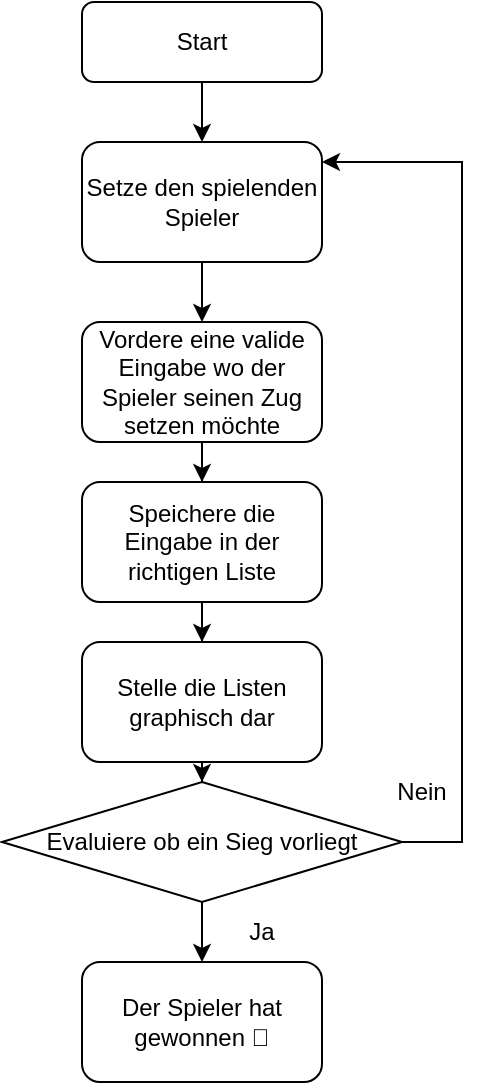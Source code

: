 <mxfile version="15.7.0" type="device"><diagram id="C5RBs43oDa-KdzZeNtuy" name="Page-1"><mxGraphModel dx="826" dy="363" grid="1" gridSize="10" guides="1" tooltips="1" connect="1" arrows="1" fold="1" page="1" pageScale="1" pageWidth="827" pageHeight="1169" math="0" shadow="0"><root><mxCell id="WIyWlLk6GJQsqaUBKTNV-0"/><mxCell id="WIyWlLk6GJQsqaUBKTNV-1" parent="WIyWlLk6GJQsqaUBKTNV-0"/><mxCell id="hXZaoxopx6Sipc1DhcCO-12" value="" style="edgeStyle=orthogonalEdgeStyle;rounded=0;orthogonalLoop=1;jettySize=auto;html=1;" edge="1" parent="WIyWlLk6GJQsqaUBKTNV-1" source="WIyWlLk6GJQsqaUBKTNV-3" target="hXZaoxopx6Sipc1DhcCO-0"><mxGeometry relative="1" as="geometry"/></mxCell><mxCell id="WIyWlLk6GJQsqaUBKTNV-3" value="Start" style="rounded=1;whiteSpace=wrap;html=1;fontSize=12;glass=0;strokeWidth=1;shadow=0;" parent="WIyWlLk6GJQsqaUBKTNV-1" vertex="1"><mxGeometry x="160" y="100" width="120" height="40" as="geometry"/></mxCell><mxCell id="hXZaoxopx6Sipc1DhcCO-11" value="" style="edgeStyle=orthogonalEdgeStyle;rounded=0;orthogonalLoop=1;jettySize=auto;html=1;" edge="1" parent="WIyWlLk6GJQsqaUBKTNV-1" source="hXZaoxopx6Sipc1DhcCO-0" target="hXZaoxopx6Sipc1DhcCO-1"><mxGeometry relative="1" as="geometry"/></mxCell><mxCell id="hXZaoxopx6Sipc1DhcCO-0" value="Setze den spielenden Spieler" style="rounded=1;whiteSpace=wrap;html=1;" vertex="1" parent="WIyWlLk6GJQsqaUBKTNV-1"><mxGeometry x="160" y="170" width="120" height="60" as="geometry"/></mxCell><mxCell id="hXZaoxopx6Sipc1DhcCO-6" value="" style="edgeStyle=orthogonalEdgeStyle;rounded=0;orthogonalLoop=1;jettySize=auto;html=1;" edge="1" parent="WIyWlLk6GJQsqaUBKTNV-1" source="hXZaoxopx6Sipc1DhcCO-1" target="hXZaoxopx6Sipc1DhcCO-2"><mxGeometry relative="1" as="geometry"/></mxCell><mxCell id="hXZaoxopx6Sipc1DhcCO-1" value="Vordere eine valide Eingabe wo der Spieler seinen Zug setzen möchte" style="rounded=1;whiteSpace=wrap;html=1;" vertex="1" parent="WIyWlLk6GJQsqaUBKTNV-1"><mxGeometry x="160" y="260" width="120" height="60" as="geometry"/></mxCell><mxCell id="hXZaoxopx6Sipc1DhcCO-10" value="" style="edgeStyle=orthogonalEdgeStyle;rounded=0;orthogonalLoop=1;jettySize=auto;html=1;" edge="1" parent="WIyWlLk6GJQsqaUBKTNV-1" source="hXZaoxopx6Sipc1DhcCO-2" target="hXZaoxopx6Sipc1DhcCO-3"><mxGeometry relative="1" as="geometry"/></mxCell><mxCell id="hXZaoxopx6Sipc1DhcCO-2" value="Speichere die Eingabe in der richtigen Liste" style="rounded=1;whiteSpace=wrap;html=1;" vertex="1" parent="WIyWlLk6GJQsqaUBKTNV-1"><mxGeometry x="160" y="340" width="120" height="60" as="geometry"/></mxCell><mxCell id="hXZaoxopx6Sipc1DhcCO-9" value="" style="edgeStyle=orthogonalEdgeStyle;rounded=0;orthogonalLoop=1;jettySize=auto;html=1;" edge="1" parent="WIyWlLk6GJQsqaUBKTNV-1" source="hXZaoxopx6Sipc1DhcCO-3" target="hXZaoxopx6Sipc1DhcCO-4"><mxGeometry relative="1" as="geometry"/></mxCell><mxCell id="hXZaoxopx6Sipc1DhcCO-3" value="Stelle die Listen graphisch dar" style="rounded=1;whiteSpace=wrap;html=1;" vertex="1" parent="WIyWlLk6GJQsqaUBKTNV-1"><mxGeometry x="160" y="420" width="120" height="60" as="geometry"/></mxCell><mxCell id="hXZaoxopx6Sipc1DhcCO-8" value="" style="edgeStyle=orthogonalEdgeStyle;rounded=0;orthogonalLoop=1;jettySize=auto;html=1;" edge="1" parent="WIyWlLk6GJQsqaUBKTNV-1" source="hXZaoxopx6Sipc1DhcCO-4" target="hXZaoxopx6Sipc1DhcCO-5"><mxGeometry relative="1" as="geometry"/></mxCell><mxCell id="hXZaoxopx6Sipc1DhcCO-13" value="" style="edgeStyle=orthogonalEdgeStyle;rounded=0;orthogonalLoop=1;jettySize=auto;html=1;" edge="1" parent="WIyWlLk6GJQsqaUBKTNV-1" source="hXZaoxopx6Sipc1DhcCO-4" target="hXZaoxopx6Sipc1DhcCO-0"><mxGeometry relative="1" as="geometry"><Array as="points"><mxPoint x="350" y="520"/><mxPoint x="350" y="180"/></Array></mxGeometry></mxCell><mxCell id="hXZaoxopx6Sipc1DhcCO-4" value="Evaluiere ob ein Sieg vorliegt" style="rhombus;whiteSpace=wrap;html=1;" vertex="1" parent="WIyWlLk6GJQsqaUBKTNV-1"><mxGeometry x="120" y="490" width="200" height="60" as="geometry"/></mxCell><mxCell id="hXZaoxopx6Sipc1DhcCO-5" value="Der Spieler hat gewonnen 🙈" style="rounded=1;whiteSpace=wrap;html=1;" vertex="1" parent="WIyWlLk6GJQsqaUBKTNV-1"><mxGeometry x="160" y="580" width="120" height="60" as="geometry"/></mxCell><mxCell id="hXZaoxopx6Sipc1DhcCO-14" value="Nein" style="text;html=1;strokeColor=none;fillColor=none;align=center;verticalAlign=middle;whiteSpace=wrap;rounded=0;" vertex="1" parent="WIyWlLk6GJQsqaUBKTNV-1"><mxGeometry x="300" y="480" width="60" height="30" as="geometry"/></mxCell><mxCell id="hXZaoxopx6Sipc1DhcCO-15" value="Ja" style="text;html=1;strokeColor=none;fillColor=none;align=center;verticalAlign=middle;whiteSpace=wrap;rounded=0;" vertex="1" parent="WIyWlLk6GJQsqaUBKTNV-1"><mxGeometry x="220" y="550" width="60" height="30" as="geometry"/></mxCell></root></mxGraphModel></diagram></mxfile>